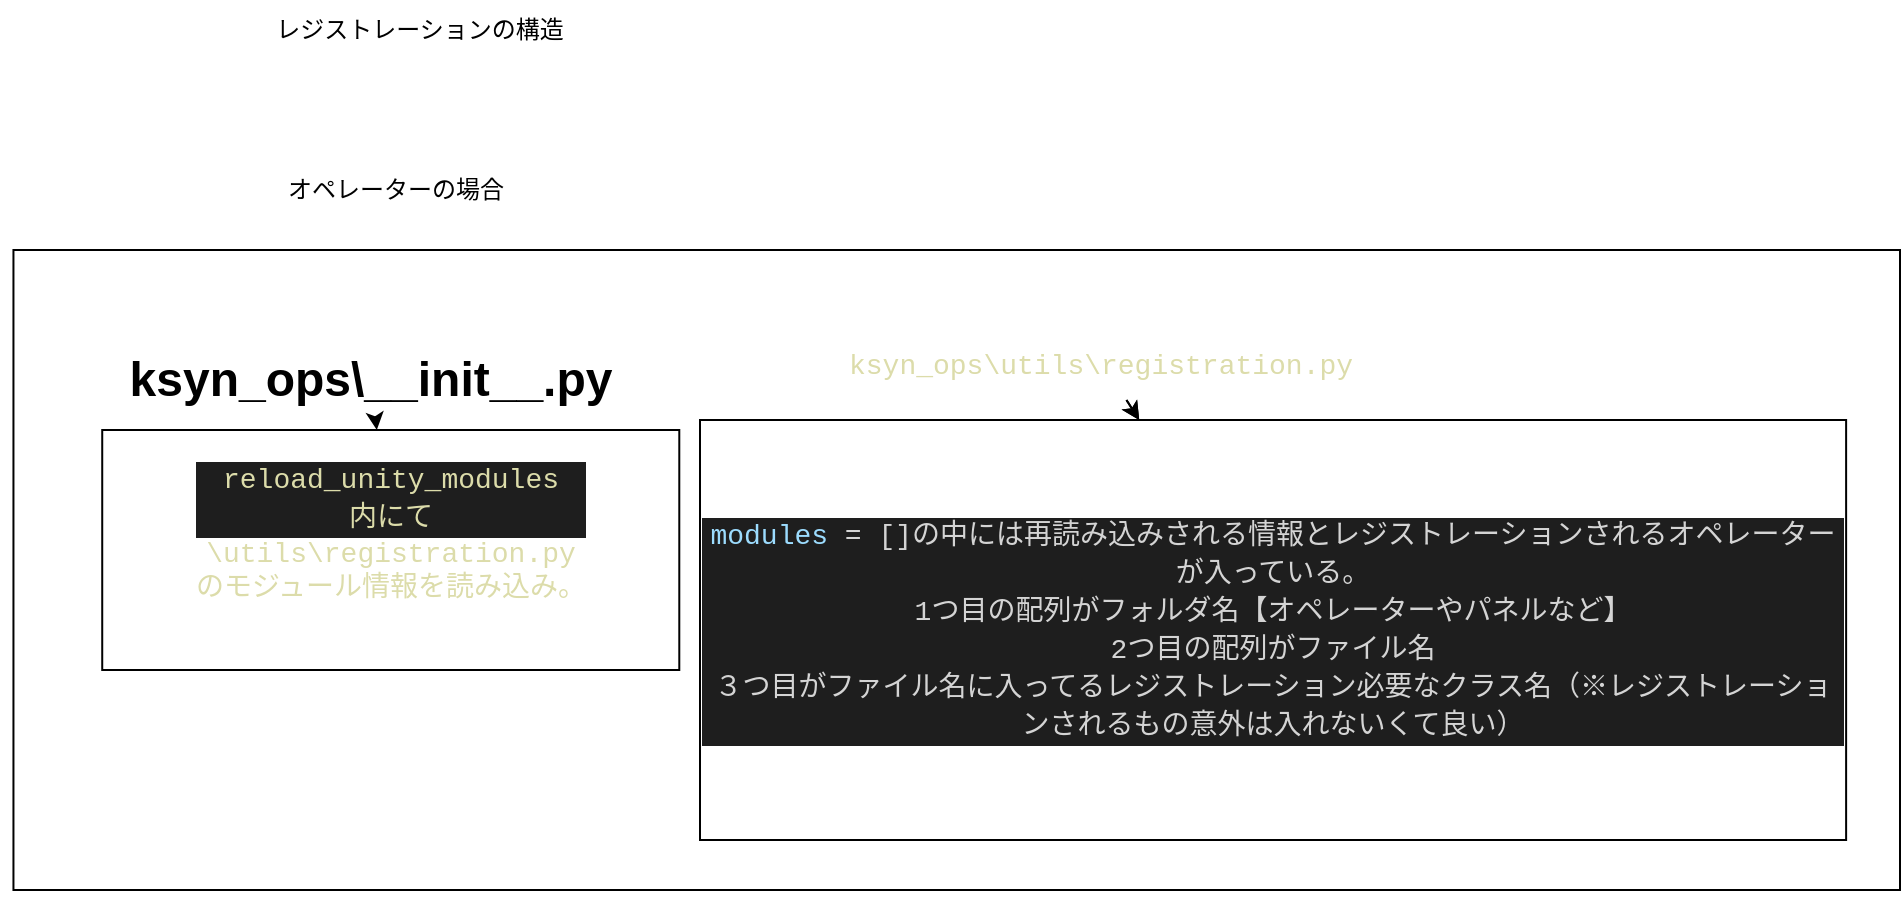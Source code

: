 <mxfile>
    <diagram id="HogGkgqBRZiEzLw1DyA0" name="ページ1">
        <mxGraphModel dx="630" dy="553" grid="1" gridSize="10" guides="1" tooltips="1" connect="1" arrows="1" fold="1" page="1" pageScale="1" pageWidth="827" pageHeight="1169" math="0" shadow="0">
            <root>
                <mxCell id="0"/>
                <mxCell id="1" parent="0"/>
                <mxCell id="5" value="レジストレーションの構造" style="text;strokeColor=none;align=center;fillColor=none;html=1;verticalAlign=middle;whiteSpace=wrap;rounded=0;" vertex="1" parent="1">
                    <mxGeometry x="100" y="30" width="240" height="30" as="geometry"/>
                </mxCell>
                <mxCell id="14" value="" style="group" vertex="1" connectable="0" parent="1">
                    <mxGeometry x="10" y="110" width="950" height="380" as="geometry"/>
                </mxCell>
                <mxCell id="11" value="" style="group" vertex="1" connectable="0" parent="14">
                    <mxGeometry x="31.41" width="918.59" height="365" as="geometry"/>
                </mxCell>
                <mxCell id="3" value="オペレーターの場合" style="text;strokeColor=none;align=center;fillColor=none;html=1;verticalAlign=middle;whiteSpace=wrap;rounded=0;" vertex="1" parent="11">
                    <mxGeometry x="66.584" width="199.753" height="30" as="geometry"/>
                </mxCell>
                <mxCell id="10" value="" style="group" vertex="1" connectable="0" parent="11">
                    <mxGeometry x="19.703" y="80" width="898.887" height="285" as="geometry"/>
                </mxCell>
                <mxCell id="13" value="" style="rounded=0;whiteSpace=wrap;html=1;" vertex="1" parent="10">
                    <mxGeometry x="-44.389" y="-35" width="943.276" height="320" as="geometry"/>
                </mxCell>
                <mxCell id="8" value="&lt;font face=&quot;Consolas, Courier New, monospace&quot; color=&quot;#dcdcaa&quot;&gt;&lt;span style=&quot;font-size: 14px; font-weight: 400;&quot;&gt;ksyn_ops\utils\registration.py&lt;/span&gt;&lt;/font&gt;" style="text;strokeColor=none;fillColor=none;html=1;fontSize=24;fontStyle=1;verticalAlign=middle;align=center;" vertex="1" parent="10">
                    <mxGeometry x="443.895" width="110.974" height="40" as="geometry"/>
                </mxCell>
                <mxCell id="15" value="" style="group" vertex="1" connectable="0" parent="10">
                    <mxGeometry y="10" width="288.531" height="165" as="geometry"/>
                </mxCell>
                <mxCell id="2" value="&lt;div style=&quot;color: rgb(212, 212, 212); background-color: rgb(30, 30, 30); font-family: Consolas, &amp;quot;Courier New&amp;quot;, monospace; font-size: 14px; line-height: 19px;&quot;&gt;&lt;span style=&quot;color: #dcdcaa;&quot;&gt;reload_unity_modules&lt;/span&gt;&lt;/div&gt;&lt;div style=&quot;background-color: rgb(30, 30, 30); font-family: Consolas, &amp;quot;Courier New&amp;quot;, monospace; font-size: 14px; line-height: 19px;&quot;&gt;&lt;font color=&quot;#dcdcaa&quot;&gt;内にて&lt;/font&gt;&lt;/div&gt;&lt;font face=&quot;Consolas, Courier New, monospace&quot; color=&quot;#dcdcaa&quot;&gt;&lt;span style=&quot;font-size: 14px;&quot;&gt;\utils\registration.py&lt;br&gt;のモジュール情報を読み込み。&lt;br&gt;&lt;br&gt;&lt;/span&gt;&lt;/font&gt;" style="whiteSpace=wrap;html=1;" vertex="1" parent="15">
                    <mxGeometry y="45" width="288.531" height="120" as="geometry"/>
                </mxCell>
                <mxCell id="6" value="ksyn_ops\__init__.py" style="text;strokeColor=none;fillColor=none;html=1;fontSize=24;fontStyle=1;verticalAlign=middle;align=center;" vertex="1" parent="10">
                    <mxGeometry x="78.887" y="10" width="110.974" height="40" as="geometry"/>
                </mxCell>
                <mxCell id="18" value="" style="edgeStyle=none;html=1;" edge="1" parent="10" source="6" target="2">
                    <mxGeometry relative="1" as="geometry"/>
                </mxCell>
                <mxCell id="7" value="&lt;div style=&quot;color: rgb(212, 212, 212); background-color: rgb(30, 30, 30); font-family: Consolas, &amp;quot;Courier New&amp;quot;, monospace; font-size: 14px; line-height: 19px;&quot;&gt;&lt;/div&gt;&lt;div style=&quot;color: rgb(212, 212, 212); background-color: rgb(30, 30, 30); font-family: Consolas, &amp;quot;Courier New&amp;quot;, monospace; font-size: 14px; line-height: 19px;&quot;&gt;&lt;span style=&quot;color: #9cdcfe;&quot;&gt;modules&lt;/span&gt; = []の中には再読み込みされる情報とレジストレーションされるオペレーターが入っている。&lt;/div&gt;&lt;div style=&quot;color: rgb(212, 212, 212); background-color: rgb(30, 30, 30); font-family: Consolas, &amp;quot;Courier New&amp;quot;, monospace; font-size: 14px; line-height: 19px;&quot;&gt;1つ目の配列がフォルダ名【オペレーターやパネルなど】&lt;/div&gt;&lt;div style=&quot;color: rgb(212, 212, 212); background-color: rgb(30, 30, 30); font-family: Consolas, &amp;quot;Courier New&amp;quot;, monospace; font-size: 14px; line-height: 19px;&quot;&gt;2つ目の配列がファイル名&lt;/div&gt;&lt;div style=&quot;color: rgb(212, 212, 212); background-color: rgb(30, 30, 30); font-family: Consolas, &amp;quot;Courier New&amp;quot;, monospace; font-size: 14px; line-height: 19px;&quot;&gt;３つ目がファイル名に入ってるレジストレーション必要なクラス名（※レジストレーションされるもの意外は入れないくて良い）&lt;/div&gt;" style="whiteSpace=wrap;html=1;" vertex="1" parent="14">
                    <mxGeometry x="350" y="130" width="573.06" height="210" as="geometry"/>
                </mxCell>
                <mxCell id="16" value="" style="edgeStyle=none;html=1;" edge="1" parent="14" source="8" target="7">
                    <mxGeometry relative="1" as="geometry"/>
                </mxCell>
                <mxCell id="17" value="" style="edgeStyle=none;html=1;" edge="1" parent="14" source="8" target="7">
                    <mxGeometry relative="1" as="geometry"/>
                </mxCell>
            </root>
        </mxGraphModel>
    </diagram>
</mxfile>